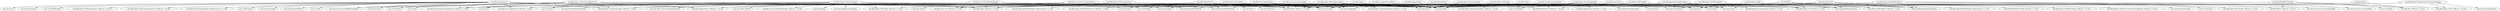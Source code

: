 digraph "slf4j-api-1.7.21.jar" {
    // Path: C:\Users\CHENLU~1\AppData\Local\Temp\VIA\2018082011261312108\cp\slf4j-api-1.7.21.jar
   "org.slf4j.ILoggerFactory"                         -> "java.lang.Object";
   "org.slf4j.ILoggerFactory"                         -> "java.lang.String";
   "org.slf4j.ILoggerFactory"                         -> "org.slf4j.Logger (slf4j-api-1.7.21.jar)";
   "org.slf4j.IMarkerFactory"                         -> "java.lang.Object";
   "org.slf4j.IMarkerFactory"                         -> "java.lang.String";
   "org.slf4j.IMarkerFactory"                         -> "org.slf4j.Marker (slf4j-api-1.7.21.jar)";
   "org.slf4j.Logger"                                 -> "java.lang.Object";
   "org.slf4j.Logger"                                 -> "java.lang.String";
   "org.slf4j.Logger"                                 -> "java.lang.Throwable";
   "org.slf4j.Logger"                                 -> "org.slf4j.Marker (slf4j-api-1.7.21.jar)";
   "org.slf4j.LoggerFactory"                          -> "java.io.IOException";
   "org.slf4j.LoggerFactory"                          -> "java.lang.CharSequence";
   "org.slf4j.LoggerFactory"                          -> "java.lang.Class";
   "org.slf4j.LoggerFactory"                          -> "java.lang.ClassLoader";
   "org.slf4j.LoggerFactory"                          -> "java.lang.Exception";
   "org.slf4j.LoggerFactory"                          -> "java.lang.IllegalStateException";
   "org.slf4j.LoggerFactory"                          -> "java.lang.NoClassDefFoundError";
   "org.slf4j.LoggerFactory"                          -> "java.lang.NoSuchFieldError";
   "org.slf4j.LoggerFactory"                          -> "java.lang.NoSuchMethodError";
   "org.slf4j.LoggerFactory"                          -> "java.lang.Object";
   "org.slf4j.LoggerFactory"                          -> "java.lang.String";
   "org.slf4j.LoggerFactory"                          -> "java.lang.StringBuilder";
   "org.slf4j.LoggerFactory"                          -> "java.lang.Throwable";
   "org.slf4j.LoggerFactory"                          -> "java.net.URL";
   "org.slf4j.LoggerFactory"                          -> "java.util.ArrayList";
   "org.slf4j.LoggerFactory"                          -> "java.util.Arrays";
   "org.slf4j.LoggerFactory"                          -> "java.util.Collection";
   "org.slf4j.LoggerFactory"                          -> "java.util.Enumeration";
   "org.slf4j.LoggerFactory"                          -> "java.util.Iterator";
   "org.slf4j.LoggerFactory"                          -> "java.util.LinkedHashSet";
   "org.slf4j.LoggerFactory"                          -> "java.util.List";
   "org.slf4j.LoggerFactory"                          -> "java.util.Set";
   "org.slf4j.LoggerFactory"                          -> "java.util.concurrent.LinkedBlockingQueue";
   "org.slf4j.LoggerFactory"                          -> "org.slf4j.ILoggerFactory (slf4j-api-1.7.21.jar)";
   "org.slf4j.LoggerFactory"                          -> "org.slf4j.Logger (slf4j-api-1.7.21.jar)";
   "org.slf4j.LoggerFactory"                          -> "org.slf4j.event.LoggingEvent (slf4j-api-1.7.21.jar)";
   "org.slf4j.LoggerFactory"                          -> "org.slf4j.event.SubstituteLoggingEvent (slf4j-api-1.7.21.jar)";
   "org.slf4j.LoggerFactory"                          -> "org.slf4j.helpers.NOPLoggerFactory (slf4j-api-1.7.21.jar)";
   "org.slf4j.LoggerFactory"                          -> "org.slf4j.helpers.SubstituteLogger (slf4j-api-1.7.21.jar)";
   "org.slf4j.LoggerFactory"                          -> "org.slf4j.helpers.SubstituteLoggerFactory (slf4j-api-1.7.21.jar)";
   "org.slf4j.LoggerFactory"                          -> "org.slf4j.helpers.Util (slf4j-api-1.7.21.jar)";
   "org.slf4j.LoggerFactory"                          -> "org.slf4j.impl.StaticLoggerBinder (logback-classic-1.1.7.jar)";
   "org.slf4j.MDC"                                    -> "java.lang.CharSequence";
   "org.slf4j.MDC"                                    -> "java.lang.Exception";
   "org.slf4j.MDC"                                    -> "java.lang.IllegalArgumentException";
   "org.slf4j.MDC"                                    -> "java.lang.IllegalStateException";
   "org.slf4j.MDC"                                    -> "java.lang.NoClassDefFoundError";
   "org.slf4j.MDC"                                    -> "java.lang.NoSuchMethodError";
   "org.slf4j.MDC"                                    -> "java.lang.Object";
   "org.slf4j.MDC"                                    -> "java.lang.String";
   "org.slf4j.MDC"                                    -> "java.lang.Throwable";
   "org.slf4j.MDC"                                    -> "java.util.Map";
   "org.slf4j.MDC"                                    -> "org.slf4j.MDC$1 (slf4j-api-1.7.21.jar)";
   "org.slf4j.MDC"                                    -> "org.slf4j.MDC$MDCCloseable (slf4j-api-1.7.21.jar)";
   "org.slf4j.MDC"                                    -> "org.slf4j.helpers.NOPMDCAdapter (slf4j-api-1.7.21.jar)";
   "org.slf4j.MDC"                                    -> "org.slf4j.helpers.Util (slf4j-api-1.7.21.jar)";
   "org.slf4j.MDC"                                    -> "org.slf4j.impl.StaticMDCBinder (logback-classic-1.1.7.jar)";
   "org.slf4j.MDC"                                    -> "org.slf4j.spi.MDCAdapter (slf4j-api-1.7.21.jar)";
   "org.slf4j.MDC$1"                                  -> "java.lang.Object";
   "org.slf4j.MDC$1"                                  -> "org.slf4j.MDC (slf4j-api-1.7.21.jar)";
   "org.slf4j.MDC$MDCCloseable"                       -> "java.io.Closeable";
   "org.slf4j.MDC$MDCCloseable"                       -> "java.lang.Object";
   "org.slf4j.MDC$MDCCloseable"                       -> "java.lang.String";
   "org.slf4j.MDC$MDCCloseable"                       -> "org.slf4j.MDC (slf4j-api-1.7.21.jar)";
   "org.slf4j.MDC$MDCCloseable"                       -> "org.slf4j.MDC$1 (slf4j-api-1.7.21.jar)";
   "org.slf4j.Marker"                                 -> "java.io.Serializable";
   "org.slf4j.Marker"                                 -> "java.lang.Object";
   "org.slf4j.Marker"                                 -> "java.lang.String";
   "org.slf4j.Marker"                                 -> "java.util.Iterator";
   "org.slf4j.MarkerFactory"                          -> "java.lang.Exception";
   "org.slf4j.MarkerFactory"                          -> "java.lang.NoClassDefFoundError";
   "org.slf4j.MarkerFactory"                          -> "java.lang.NoSuchMethodError";
   "org.slf4j.MarkerFactory"                          -> "java.lang.Object";
   "org.slf4j.MarkerFactory"                          -> "java.lang.String";
   "org.slf4j.MarkerFactory"                          -> "java.lang.Throwable";
   "org.slf4j.MarkerFactory"                          -> "org.slf4j.IMarkerFactory (slf4j-api-1.7.21.jar)";
   "org.slf4j.MarkerFactory"                          -> "org.slf4j.Marker (slf4j-api-1.7.21.jar)";
   "org.slf4j.MarkerFactory"                          -> "org.slf4j.helpers.BasicMarkerFactory (slf4j-api-1.7.21.jar)";
   "org.slf4j.MarkerFactory"                          -> "org.slf4j.helpers.Util (slf4j-api-1.7.21.jar)";
   "org.slf4j.MarkerFactory"                          -> "org.slf4j.impl.StaticMarkerBinder (logback-classic-1.1.7.jar)";
   "org.slf4j.event.EventRecodingLogger"              -> "java.lang.Object";
   "org.slf4j.event.EventRecodingLogger"              -> "java.lang.String";
   "org.slf4j.event.EventRecodingLogger"              -> "java.lang.System";
   "org.slf4j.event.EventRecodingLogger"              -> "java.lang.Thread";
   "org.slf4j.event.EventRecodingLogger"              -> "java.lang.Throwable";
   "org.slf4j.event.EventRecodingLogger"              -> "java.util.Queue";
   "org.slf4j.event.EventRecodingLogger"              -> "org.slf4j.Logger (slf4j-api-1.7.21.jar)";
   "org.slf4j.event.EventRecodingLogger"              -> "org.slf4j.Marker (slf4j-api-1.7.21.jar)";
   "org.slf4j.event.EventRecodingLogger"              -> "org.slf4j.event.Level (slf4j-api-1.7.21.jar)";
   "org.slf4j.event.EventRecodingLogger"              -> "org.slf4j.event.SubstituteLoggingEvent (slf4j-api-1.7.21.jar)";
   "org.slf4j.event.EventRecodingLogger"              -> "org.slf4j.helpers.SubstituteLogger (slf4j-api-1.7.21.jar)";
   "org.slf4j.event.Level"                            -> "java.lang.Class";
   "org.slf4j.event.Level"                            -> "java.lang.Enum";
   "org.slf4j.event.Level"                            -> "java.lang.Object";
   "org.slf4j.event.Level"                            -> "java.lang.String";
   "org.slf4j.event.LoggingEvent"                     -> "java.lang.Object";
   "org.slf4j.event.LoggingEvent"                     -> "java.lang.String";
   "org.slf4j.event.LoggingEvent"                     -> "java.lang.Throwable";
   "org.slf4j.event.LoggingEvent"                     -> "org.slf4j.Marker (slf4j-api-1.7.21.jar)";
   "org.slf4j.event.LoggingEvent"                     -> "org.slf4j.event.Level (slf4j-api-1.7.21.jar)";
   "org.slf4j.event.SubstituteLoggingEvent"           -> "java.lang.Object";
   "org.slf4j.event.SubstituteLoggingEvent"           -> "java.lang.String";
   "org.slf4j.event.SubstituteLoggingEvent"           -> "java.lang.Throwable";
   "org.slf4j.event.SubstituteLoggingEvent"           -> "org.slf4j.Marker (slf4j-api-1.7.21.jar)";
   "org.slf4j.event.SubstituteLoggingEvent"           -> "org.slf4j.event.Level (slf4j-api-1.7.21.jar)";
   "org.slf4j.event.SubstituteLoggingEvent"           -> "org.slf4j.event.LoggingEvent (slf4j-api-1.7.21.jar)";
   "org.slf4j.event.SubstituteLoggingEvent"           -> "org.slf4j.helpers.SubstituteLogger (slf4j-api-1.7.21.jar)";
   "org.slf4j.helpers.BasicMarker"                    -> "java.lang.IllegalArgumentException";
   "org.slf4j.helpers.BasicMarker"                    -> "java.lang.Object";
   "org.slf4j.helpers.BasicMarker"                    -> "java.lang.String";
   "org.slf4j.helpers.BasicMarker"                    -> "java.lang.StringBuilder";
   "org.slf4j.helpers.BasicMarker"                    -> "java.util.Collections";
   "org.slf4j.helpers.BasicMarker"                    -> "java.util.Iterator";
   "org.slf4j.helpers.BasicMarker"                    -> "java.util.List";
   "org.slf4j.helpers.BasicMarker"                    -> "java.util.Vector";
   "org.slf4j.helpers.BasicMarker"                    -> "org.slf4j.Marker (slf4j-api-1.7.21.jar)";
   "org.slf4j.helpers.BasicMarkerFactory"             -> "java.lang.IllegalArgumentException";
   "org.slf4j.helpers.BasicMarkerFactory"             -> "java.lang.Object";
   "org.slf4j.helpers.BasicMarkerFactory"             -> "java.lang.String";
   "org.slf4j.helpers.BasicMarkerFactory"             -> "java.util.concurrent.ConcurrentHashMap";
   "org.slf4j.helpers.BasicMarkerFactory"             -> "java.util.concurrent.ConcurrentMap";
   "org.slf4j.helpers.BasicMarkerFactory"             -> "org.slf4j.IMarkerFactory (slf4j-api-1.7.21.jar)";
   "org.slf4j.helpers.BasicMarkerFactory"             -> "org.slf4j.Marker (slf4j-api-1.7.21.jar)";
   "org.slf4j.helpers.BasicMarkerFactory"             -> "org.slf4j.helpers.BasicMarker (slf4j-api-1.7.21.jar)";
   "org.slf4j.helpers.FormattingTuple"                -> "java.lang.Object";
   "org.slf4j.helpers.FormattingTuple"                -> "java.lang.String";
   "org.slf4j.helpers.FormattingTuple"                -> "java.lang.Throwable";
   "org.slf4j.helpers.MarkerIgnoringBase"             -> "java.lang.Class";
   "org.slf4j.helpers.MarkerIgnoringBase"             -> "java.lang.Object";
   "org.slf4j.helpers.MarkerIgnoringBase"             -> "java.lang.String";
   "org.slf4j.helpers.MarkerIgnoringBase"             -> "java.lang.StringBuilder";
   "org.slf4j.helpers.MarkerIgnoringBase"             -> "java.lang.Throwable";
   "org.slf4j.helpers.MarkerIgnoringBase"             -> "org.slf4j.Logger (slf4j-api-1.7.21.jar)";
   "org.slf4j.helpers.MarkerIgnoringBase"             -> "org.slf4j.Marker (slf4j-api-1.7.21.jar)";
   "org.slf4j.helpers.MarkerIgnoringBase"             -> "org.slf4j.helpers.NamedLoggerBase (slf4j-api-1.7.21.jar)";
   "org.slf4j.helpers.MessageFormatter"               -> "java.lang.CharSequence";
   "org.slf4j.helpers.MessageFormatter"               -> "java.lang.Class";
   "org.slf4j.helpers.MessageFormatter"               -> "java.lang.IllegalStateException";
   "org.slf4j.helpers.MessageFormatter"               -> "java.lang.Object";
   "org.slf4j.helpers.MessageFormatter"               -> "java.lang.String";
   "org.slf4j.helpers.MessageFormatter"               -> "java.lang.StringBuilder";
   "org.slf4j.helpers.MessageFormatter"               -> "java.lang.System";
   "org.slf4j.helpers.MessageFormatter"               -> "java.lang.Throwable";
   "org.slf4j.helpers.MessageFormatter"               -> "java.util.HashMap";
   "org.slf4j.helpers.MessageFormatter"               -> "java.util.Map";
   "org.slf4j.helpers.MessageFormatter"               -> "org.slf4j.helpers.FormattingTuple (slf4j-api-1.7.21.jar)";
   "org.slf4j.helpers.MessageFormatter"               -> "org.slf4j.helpers.Util (slf4j-api-1.7.21.jar)";
   "org.slf4j.helpers.NOPLogger"                      -> "java.lang.Object";
   "org.slf4j.helpers.NOPLogger"                      -> "java.lang.String";
   "org.slf4j.helpers.NOPLogger"                      -> "java.lang.Throwable";
   "org.slf4j.helpers.NOPLogger"                      -> "org.slf4j.helpers.MarkerIgnoringBase (slf4j-api-1.7.21.jar)";
   "org.slf4j.helpers.NOPLoggerFactory"               -> "java.lang.Object";
   "org.slf4j.helpers.NOPLoggerFactory"               -> "java.lang.String";
   "org.slf4j.helpers.NOPLoggerFactory"               -> "org.slf4j.ILoggerFactory (slf4j-api-1.7.21.jar)";
   "org.slf4j.helpers.NOPLoggerFactory"               -> "org.slf4j.Logger (slf4j-api-1.7.21.jar)";
   "org.slf4j.helpers.NOPLoggerFactory"               -> "org.slf4j.helpers.NOPLogger (slf4j-api-1.7.21.jar)";
   "org.slf4j.helpers.NOPMDCAdapter"                  -> "java.lang.Object";
   "org.slf4j.helpers.NOPMDCAdapter"                  -> "java.lang.String";
   "org.slf4j.helpers.NOPMDCAdapter"                  -> "java.util.Map";
   "org.slf4j.helpers.NOPMDCAdapter"                  -> "org.slf4j.spi.MDCAdapter (slf4j-api-1.7.21.jar)";
   "org.slf4j.helpers.NamedLoggerBase"                -> "java.io.ObjectStreamException";
   "org.slf4j.helpers.NamedLoggerBase"                -> "java.io.Serializable";
   "org.slf4j.helpers.NamedLoggerBase"                -> "java.lang.Object";
   "org.slf4j.helpers.NamedLoggerBase"                -> "java.lang.String";
   "org.slf4j.helpers.NamedLoggerBase"                -> "org.slf4j.Logger (slf4j-api-1.7.21.jar)";
   "org.slf4j.helpers.NamedLoggerBase"                -> "org.slf4j.LoggerFactory (slf4j-api-1.7.21.jar)";
   "org.slf4j.helpers.SubstituteLogger"               -> "java.lang.Boolean";
   "org.slf4j.helpers.SubstituteLogger"               -> "java.lang.Class";
   "org.slf4j.helpers.SubstituteLogger"               -> "java.lang.IllegalAccessException";
   "org.slf4j.helpers.SubstituteLogger"               -> "java.lang.IllegalArgumentException";
   "org.slf4j.helpers.SubstituteLogger"               -> "java.lang.NoSuchMethodException";
   "org.slf4j.helpers.SubstituteLogger"               -> "java.lang.Object";
   "org.slf4j.helpers.SubstituteLogger"               -> "java.lang.String";
   "org.slf4j.helpers.SubstituteLogger"               -> "java.lang.Throwable";
   "org.slf4j.helpers.SubstituteLogger"               -> "java.lang.reflect.InvocationTargetException";
   "org.slf4j.helpers.SubstituteLogger"               -> "java.lang.reflect.Method";
   "org.slf4j.helpers.SubstituteLogger"               -> "java.util.Queue";
   "org.slf4j.helpers.SubstituteLogger"               -> "org.slf4j.Logger (slf4j-api-1.7.21.jar)";
   "org.slf4j.helpers.SubstituteLogger"               -> "org.slf4j.Marker (slf4j-api-1.7.21.jar)";
   "org.slf4j.helpers.SubstituteLogger"               -> "org.slf4j.event.EventRecodingLogger (slf4j-api-1.7.21.jar)";
   "org.slf4j.helpers.SubstituteLogger"               -> "org.slf4j.event.LoggingEvent (slf4j-api-1.7.21.jar)";
   "org.slf4j.helpers.SubstituteLogger"               -> "org.slf4j.event.SubstituteLoggingEvent (slf4j-api-1.7.21.jar)";
   "org.slf4j.helpers.SubstituteLogger"               -> "org.slf4j.helpers.NOPLogger (slf4j-api-1.7.21.jar)";
   "org.slf4j.helpers.SubstituteLoggerFactory"        -> "java.lang.Object";
   "org.slf4j.helpers.SubstituteLoggerFactory"        -> "java.lang.String";
   "org.slf4j.helpers.SubstituteLoggerFactory"        -> "java.util.ArrayList";
   "org.slf4j.helpers.SubstituteLoggerFactory"        -> "java.util.Collection";
   "org.slf4j.helpers.SubstituteLoggerFactory"        -> "java.util.HashMap";
   "org.slf4j.helpers.SubstituteLoggerFactory"        -> "java.util.List";
   "org.slf4j.helpers.SubstituteLoggerFactory"        -> "java.util.Map";
   "org.slf4j.helpers.SubstituteLoggerFactory"        -> "java.util.Queue";
   "org.slf4j.helpers.SubstituteLoggerFactory"        -> "java.util.Set";
   "org.slf4j.helpers.SubstituteLoggerFactory"        -> "java.util.concurrent.LinkedBlockingQueue";
   "org.slf4j.helpers.SubstituteLoggerFactory"        -> "org.slf4j.ILoggerFactory (slf4j-api-1.7.21.jar)";
   "org.slf4j.helpers.SubstituteLoggerFactory"        -> "org.slf4j.Logger (slf4j-api-1.7.21.jar)";
   "org.slf4j.helpers.SubstituteLoggerFactory"        -> "org.slf4j.event.SubstituteLoggingEvent (slf4j-api-1.7.21.jar)";
   "org.slf4j.helpers.SubstituteLoggerFactory"        -> "org.slf4j.helpers.SubstituteLogger (slf4j-api-1.7.21.jar)";
   "org.slf4j.helpers.Util"                           -> "java.io.PrintStream";
   "org.slf4j.helpers.Util"                           -> "java.lang.Class";
   "org.slf4j.helpers.Util"                           -> "java.lang.IllegalArgumentException";
   "org.slf4j.helpers.Util"                           -> "java.lang.IllegalStateException";
   "org.slf4j.helpers.Util"                           -> "java.lang.Object";
   "org.slf4j.helpers.Util"                           -> "java.lang.SecurityException";
   "org.slf4j.helpers.Util"                           -> "java.lang.String";
   "org.slf4j.helpers.Util"                           -> "java.lang.StringBuilder";
   "org.slf4j.helpers.Util"                           -> "java.lang.System";
   "org.slf4j.helpers.Util"                           -> "java.lang.Throwable";
   "org.slf4j.helpers.Util"                           -> "org.slf4j.helpers.Util$1 (slf4j-api-1.7.21.jar)";
   "org.slf4j.helpers.Util"                           -> "org.slf4j.helpers.Util$ClassContextSecurityManager (slf4j-api-1.7.21.jar)";
   "org.slf4j.helpers.Util$1"                         -> "java.lang.Object";
   "org.slf4j.helpers.Util$1"                         -> "org.slf4j.helpers.Util (slf4j-api-1.7.21.jar)";
   "org.slf4j.helpers.Util$ClassContextSecurityManager" -> "java.lang.Class";
   "org.slf4j.helpers.Util$ClassContextSecurityManager" -> "java.lang.SecurityManager";
   "org.slf4j.helpers.Util$ClassContextSecurityManager" -> "org.slf4j.helpers.Util (slf4j-api-1.7.21.jar)";
   "org.slf4j.helpers.Util$ClassContextSecurityManager" -> "org.slf4j.helpers.Util$1 (slf4j-api-1.7.21.jar)";
   "org.slf4j.spi.LocationAwareLogger"                -> "java.lang.Object";
   "org.slf4j.spi.LocationAwareLogger"                -> "java.lang.String";
   "org.slf4j.spi.LocationAwareLogger"                -> "java.lang.Throwable";
   "org.slf4j.spi.LocationAwareLogger"                -> "org.slf4j.Logger (slf4j-api-1.7.21.jar)";
   "org.slf4j.spi.LocationAwareLogger"                -> "org.slf4j.Marker (slf4j-api-1.7.21.jar)";
   "org.slf4j.spi.LoggerFactoryBinder"                -> "java.lang.Object";
   "org.slf4j.spi.LoggerFactoryBinder"                -> "java.lang.String";
   "org.slf4j.spi.LoggerFactoryBinder"                -> "org.slf4j.ILoggerFactory (slf4j-api-1.7.21.jar)";
   "org.slf4j.spi.MDCAdapter"                         -> "java.lang.Object";
   "org.slf4j.spi.MDCAdapter"                         -> "java.lang.String";
   "org.slf4j.spi.MDCAdapter"                         -> "java.util.Map";
   "org.slf4j.spi.MarkerFactoryBinder"                -> "java.lang.Object";
   "org.slf4j.spi.MarkerFactoryBinder"                -> "java.lang.String";
   "org.slf4j.spi.MarkerFactoryBinder"                -> "org.slf4j.IMarkerFactory (slf4j-api-1.7.21.jar)";
}
